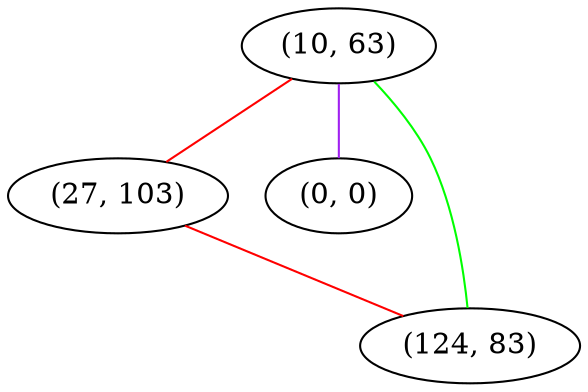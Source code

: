 graph "" {
"(10, 63)";
"(27, 103)";
"(0, 0)";
"(124, 83)";
"(10, 63)" -- "(27, 103)"  [color=red, key=0, weight=1];
"(10, 63)" -- "(0, 0)"  [color=purple, key=0, weight=4];
"(10, 63)" -- "(124, 83)"  [color=green, key=0, weight=2];
"(27, 103)" -- "(124, 83)"  [color=red, key=0, weight=1];
}
